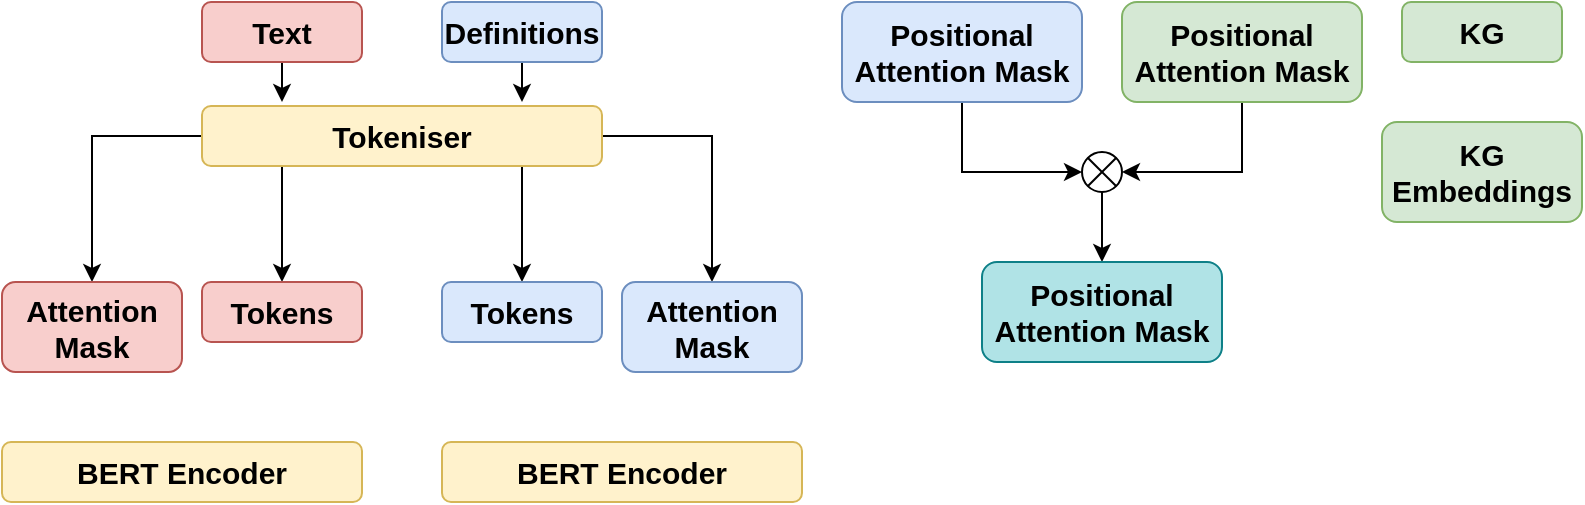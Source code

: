 <mxfile version="20.8.23" type="github">
  <diagram name="Page-1" id="fjar_nkzWUIpd5tAeYpq">
    <mxGraphModel dx="1432" dy="874" grid="1" gridSize="10" guides="1" tooltips="1" connect="1" arrows="1" fold="1" page="1" pageScale="1" pageWidth="850" pageHeight="1100" math="0" shadow="0">
      <root>
        <mxCell id="0" />
        <mxCell id="1" parent="0" />
        <mxCell id="jYEkmaBmbolBZdS-Ya5m-17" style="edgeStyle=orthogonalEdgeStyle;rounded=0;orthogonalLoop=1;jettySize=auto;html=1;entryX=0.5;entryY=0;entryDx=0;entryDy=0;fontSize=15;" edge="1" parent="1" source="jYEkmaBmbolBZdS-Ya5m-2" target="jYEkmaBmbolBZdS-Ya5m-14">
          <mxGeometry relative="1" as="geometry">
            <Array as="points">
              <mxPoint x="170" y="130" />
              <mxPoint x="170" y="130" />
            </Array>
          </mxGeometry>
        </mxCell>
        <mxCell id="jYEkmaBmbolBZdS-Ya5m-18" style="edgeStyle=orthogonalEdgeStyle;rounded=0;orthogonalLoop=1;jettySize=auto;html=1;fontSize=15;" edge="1" parent="1" source="jYEkmaBmbolBZdS-Ya5m-2" target="jYEkmaBmbolBZdS-Ya5m-13">
          <mxGeometry relative="1" as="geometry" />
        </mxCell>
        <mxCell id="jYEkmaBmbolBZdS-Ya5m-19" style="edgeStyle=orthogonalEdgeStyle;rounded=0;orthogonalLoop=1;jettySize=auto;html=1;entryX=0.5;entryY=0;entryDx=0;entryDy=0;fontSize=15;" edge="1" parent="1" source="jYEkmaBmbolBZdS-Ya5m-2" target="jYEkmaBmbolBZdS-Ya5m-16">
          <mxGeometry relative="1" as="geometry">
            <Array as="points">
              <mxPoint x="290" y="120" />
              <mxPoint x="290" y="120" />
            </Array>
          </mxGeometry>
        </mxCell>
        <mxCell id="jYEkmaBmbolBZdS-Ya5m-20" style="edgeStyle=orthogonalEdgeStyle;rounded=0;orthogonalLoop=1;jettySize=auto;html=1;entryX=0.5;entryY=0;entryDx=0;entryDy=0;fontSize=15;" edge="1" parent="1" source="jYEkmaBmbolBZdS-Ya5m-2" target="jYEkmaBmbolBZdS-Ya5m-15">
          <mxGeometry relative="1" as="geometry" />
        </mxCell>
        <mxCell id="jYEkmaBmbolBZdS-Ya5m-2" value="&lt;b&gt;&lt;font style=&quot;font-size: 15px;&quot;&gt;Tokeniser&lt;/font&gt;&lt;/b&gt;" style="rounded=1;whiteSpace=wrap;html=1;fontSize=15;fillColor=#fff2cc;strokeColor=#d6b656;" vertex="1" parent="1">
          <mxGeometry x="130" y="82" width="200" height="30" as="geometry" />
        </mxCell>
        <mxCell id="jYEkmaBmbolBZdS-Ya5m-12" style="edgeStyle=orthogonalEdgeStyle;rounded=0;orthogonalLoop=1;jettySize=auto;html=1;fontSize=15;" edge="1" parent="1" source="jYEkmaBmbolBZdS-Ya5m-3">
          <mxGeometry relative="1" as="geometry">
            <mxPoint x="170" y="80" as="targetPoint" />
          </mxGeometry>
        </mxCell>
        <mxCell id="jYEkmaBmbolBZdS-Ya5m-3" value="&lt;b&gt;&lt;font style=&quot;font-size: 15px;&quot;&gt;Text&lt;/font&gt;&lt;/b&gt;" style="rounded=1;whiteSpace=wrap;html=1;fontSize=15;fillColor=#f8cecc;strokeColor=#b85450;" vertex="1" parent="1">
          <mxGeometry x="130" y="30" width="80" height="30" as="geometry" />
        </mxCell>
        <mxCell id="jYEkmaBmbolBZdS-Ya5m-11" style="edgeStyle=orthogonalEdgeStyle;rounded=0;orthogonalLoop=1;jettySize=auto;html=1;fontSize=15;" edge="1" parent="1" source="jYEkmaBmbolBZdS-Ya5m-4">
          <mxGeometry relative="1" as="geometry">
            <mxPoint x="290" y="80" as="targetPoint" />
          </mxGeometry>
        </mxCell>
        <mxCell id="jYEkmaBmbolBZdS-Ya5m-4" value="&lt;b&gt;&lt;font style=&quot;font-size: 15px;&quot;&gt;Definitions&lt;/font&gt;&lt;/b&gt;" style="rounded=1;whiteSpace=wrap;html=1;fontSize=15;fillColor=#dae8fc;strokeColor=#6c8ebf;" vertex="1" parent="1">
          <mxGeometry x="250" y="30" width="80" height="30" as="geometry" />
        </mxCell>
        <mxCell id="jYEkmaBmbolBZdS-Ya5m-5" value="&lt;b&gt;&lt;font style=&quot;font-size: 15px;&quot;&gt;KG&lt;/font&gt;&lt;/b&gt;" style="rounded=1;whiteSpace=wrap;html=1;fontSize=15;fillColor=#d5e8d4;strokeColor=#82b366;" vertex="1" parent="1">
          <mxGeometry x="730" y="30" width="80" height="30" as="geometry" />
        </mxCell>
        <mxCell id="jYEkmaBmbolBZdS-Ya5m-13" value="&lt;b&gt;Attention&lt;br&gt;Mask&lt;/b&gt;" style="rounded=1;whiteSpace=wrap;html=1;fontSize=15;fillColor=#f8cecc;strokeColor=#b85450;" vertex="1" parent="1">
          <mxGeometry x="30" y="170" width="90" height="45" as="geometry" />
        </mxCell>
        <mxCell id="jYEkmaBmbolBZdS-Ya5m-14" value="&lt;b&gt;Tokens&lt;/b&gt;" style="rounded=1;whiteSpace=wrap;html=1;fontSize=15;fillColor=#f8cecc;strokeColor=#b85450;" vertex="1" parent="1">
          <mxGeometry x="130" y="170" width="80" height="30" as="geometry" />
        </mxCell>
        <mxCell id="jYEkmaBmbolBZdS-Ya5m-15" value="&lt;b&gt;Attention&lt;br&gt;Mask&lt;/b&gt;" style="rounded=1;whiteSpace=wrap;html=1;fontSize=15;fillColor=#dae8fc;strokeColor=#6c8ebf;" vertex="1" parent="1">
          <mxGeometry x="340" y="170" width="90" height="45" as="geometry" />
        </mxCell>
        <mxCell id="jYEkmaBmbolBZdS-Ya5m-16" value="&lt;b&gt;Tokens&lt;/b&gt;" style="rounded=1;whiteSpace=wrap;html=1;fontSize=15;fillColor=#dae8fc;strokeColor=#6c8ebf;" vertex="1" parent="1">
          <mxGeometry x="250" y="170" width="80" height="30" as="geometry" />
        </mxCell>
        <mxCell id="jYEkmaBmbolBZdS-Ya5m-21" value="&lt;b&gt;&lt;font style=&quot;font-size: 15px;&quot;&gt;BERT Encoder&lt;/font&gt;&lt;/b&gt;" style="rounded=1;whiteSpace=wrap;html=1;fontSize=15;fillColor=#fff2cc;strokeColor=#d6b656;" vertex="1" parent="1">
          <mxGeometry x="30" y="250" width="180" height="30" as="geometry" />
        </mxCell>
        <mxCell id="jYEkmaBmbolBZdS-Ya5m-22" value="&lt;b&gt;&lt;font style=&quot;font-size: 15px;&quot;&gt;BERT Encoder&lt;/font&gt;&lt;/b&gt;" style="rounded=1;whiteSpace=wrap;html=1;fontSize=15;fillColor=#fff2cc;strokeColor=#d6b656;" vertex="1" parent="1">
          <mxGeometry x="250" y="250" width="180" height="30" as="geometry" />
        </mxCell>
        <mxCell id="jYEkmaBmbolBZdS-Ya5m-29" style="edgeStyle=orthogonalEdgeStyle;rounded=0;orthogonalLoop=1;jettySize=auto;html=1;entryX=0;entryY=0.5;entryDx=0;entryDy=0;entryPerimeter=0;fontSize=15;" edge="1" parent="1" source="jYEkmaBmbolBZdS-Ya5m-23" target="jYEkmaBmbolBZdS-Ya5m-28">
          <mxGeometry relative="1" as="geometry" />
        </mxCell>
        <mxCell id="jYEkmaBmbolBZdS-Ya5m-23" value="&lt;b&gt;&lt;font style=&quot;font-size: 15px;&quot;&gt;Positional Attention Mask&lt;/font&gt;&lt;/b&gt;" style="rounded=1;whiteSpace=wrap;html=1;fontSize=15;fillColor=#dae8fc;strokeColor=#6c8ebf;" vertex="1" parent="1">
          <mxGeometry x="450" y="30" width="120" height="50" as="geometry" />
        </mxCell>
        <mxCell id="jYEkmaBmbolBZdS-Ya5m-30" style="edgeStyle=orthogonalEdgeStyle;rounded=0;orthogonalLoop=1;jettySize=auto;html=1;entryX=1;entryY=0.5;entryDx=0;entryDy=0;entryPerimeter=0;fontSize=15;" edge="1" parent="1" source="jYEkmaBmbolBZdS-Ya5m-25" target="jYEkmaBmbolBZdS-Ya5m-28">
          <mxGeometry relative="1" as="geometry" />
        </mxCell>
        <mxCell id="jYEkmaBmbolBZdS-Ya5m-25" value="&lt;b&gt;&lt;font style=&quot;font-size: 15px;&quot;&gt;Positional Attention Mask&lt;/font&gt;&lt;/b&gt;" style="rounded=1;whiteSpace=wrap;html=1;fontSize=15;fillColor=#d5e8d4;strokeColor=#82b366;" vertex="1" parent="1">
          <mxGeometry x="590" y="30" width="120" height="50" as="geometry" />
        </mxCell>
        <mxCell id="jYEkmaBmbolBZdS-Ya5m-26" value="&lt;b&gt;&lt;font style=&quot;font-size: 15px;&quot;&gt;KG&lt;br&gt;Embeddings&lt;br&gt;&lt;/font&gt;&lt;/b&gt;" style="rounded=1;whiteSpace=wrap;html=1;fontSize=15;fillColor=#d5e8d4;strokeColor=#82b366;" vertex="1" parent="1">
          <mxGeometry x="720" y="90" width="100" height="50" as="geometry" />
        </mxCell>
        <mxCell id="jYEkmaBmbolBZdS-Ya5m-33" style="edgeStyle=orthogonalEdgeStyle;rounded=0;orthogonalLoop=1;jettySize=auto;html=1;entryX=0.5;entryY=0;entryDx=0;entryDy=0;fontSize=15;" edge="1" parent="1" source="jYEkmaBmbolBZdS-Ya5m-28" target="jYEkmaBmbolBZdS-Ya5m-31">
          <mxGeometry relative="1" as="geometry" />
        </mxCell>
        <mxCell id="jYEkmaBmbolBZdS-Ya5m-28" value="" style="verticalLabelPosition=bottom;verticalAlign=top;html=1;shape=mxgraph.flowchart.or;fontSize=15;" vertex="1" parent="1">
          <mxGeometry x="570" y="105" width="20" height="20" as="geometry" />
        </mxCell>
        <mxCell id="jYEkmaBmbolBZdS-Ya5m-31" value="&lt;b&gt;&lt;font style=&quot;font-size: 15px;&quot;&gt;Positional Attention Mask&lt;/font&gt;&lt;/b&gt;" style="rounded=1;whiteSpace=wrap;html=1;fontSize=15;fillColor=#b0e3e6;strokeColor=#0e8088;" vertex="1" parent="1">
          <mxGeometry x="520" y="160" width="120" height="50" as="geometry" />
        </mxCell>
      </root>
    </mxGraphModel>
  </diagram>
</mxfile>
